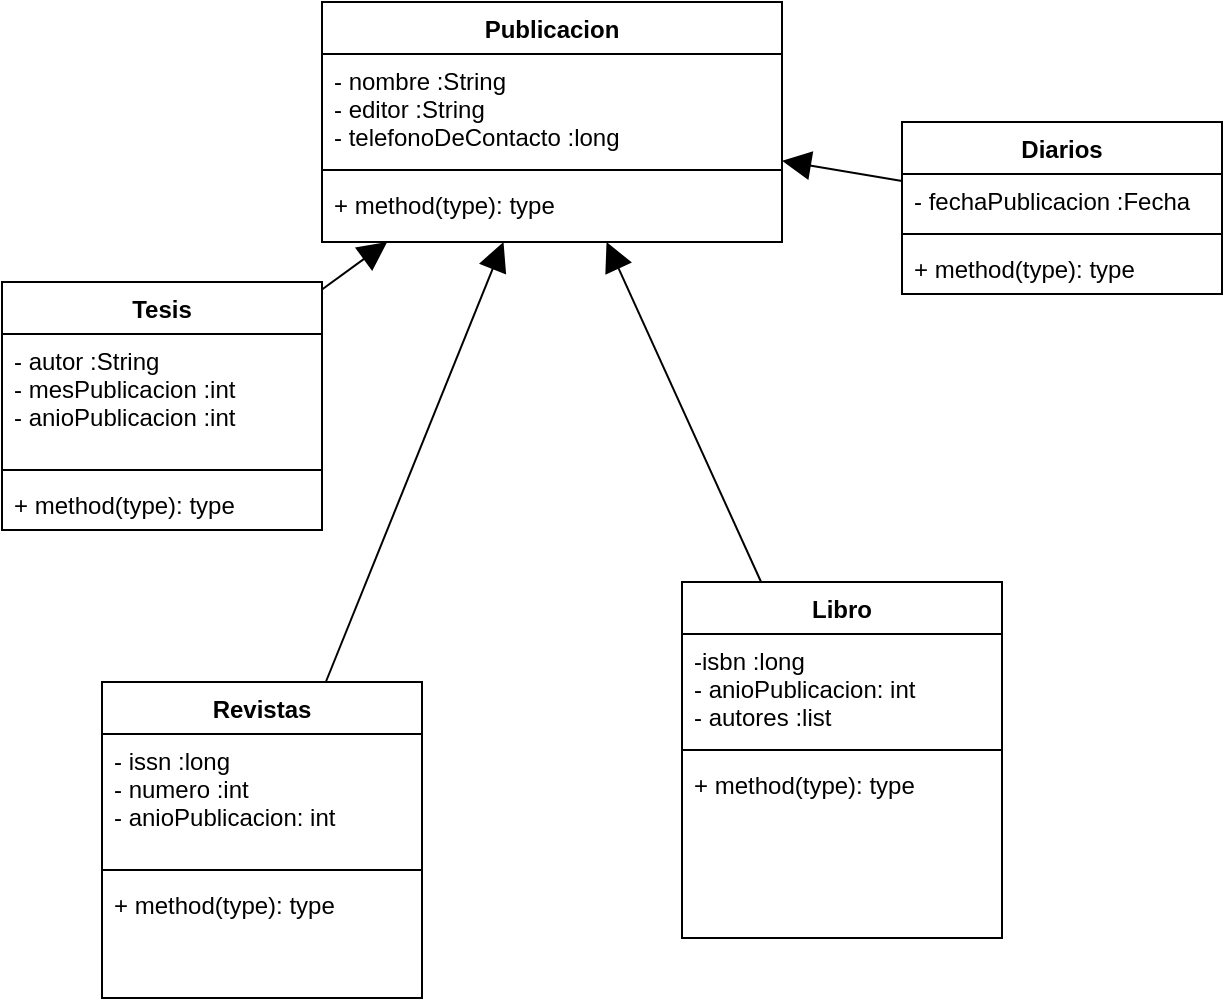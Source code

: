 <mxfile version="20.2.8" type="device"><diagram id="5GCMjgKl97jiFv8uLoBx" name="Página-1"><mxGraphModel dx="649" dy="609" grid="1" gridSize="10" guides="1" tooltips="1" connect="1" arrows="1" fold="1" page="1" pageScale="1" pageWidth="827" pageHeight="1169" math="0" shadow="0"><root><mxCell id="0"/><mxCell id="1" parent="0"/><mxCell id="pTpItS3RFLCfU8oRqBY6-1" value="Publicacion" style="swimlane;fontStyle=1;align=center;verticalAlign=top;childLayout=stackLayout;horizontal=1;startSize=26;horizontalStack=0;resizeParent=1;resizeParentMax=0;resizeLast=0;collapsible=1;marginBottom=0;" vertex="1" parent="1"><mxGeometry x="200" y="50" width="230" height="120" as="geometry"/></mxCell><mxCell id="pTpItS3RFLCfU8oRqBY6-2" value="- nombre :String&#10;- editor :String&#10;- telefonoDeContacto :long" style="text;strokeColor=none;fillColor=none;align=left;verticalAlign=top;spacingLeft=4;spacingRight=4;overflow=hidden;rotatable=0;points=[[0,0.5],[1,0.5]];portConstraint=eastwest;" vertex="1" parent="pTpItS3RFLCfU8oRqBY6-1"><mxGeometry y="26" width="230" height="54" as="geometry"/></mxCell><mxCell id="pTpItS3RFLCfU8oRqBY6-3" value="" style="line;strokeWidth=1;fillColor=none;align=left;verticalAlign=middle;spacingTop=-1;spacingLeft=3;spacingRight=3;rotatable=0;labelPosition=right;points=[];portConstraint=eastwest;strokeColor=inherit;" vertex="1" parent="pTpItS3RFLCfU8oRqBY6-1"><mxGeometry y="80" width="230" height="8" as="geometry"/></mxCell><mxCell id="pTpItS3RFLCfU8oRqBY6-4" value="+ method(type): type" style="text;strokeColor=none;fillColor=none;align=left;verticalAlign=top;spacingLeft=4;spacingRight=4;overflow=hidden;rotatable=0;points=[[0,0.5],[1,0.5]];portConstraint=eastwest;" vertex="1" parent="pTpItS3RFLCfU8oRqBY6-1"><mxGeometry y="88" width="230" height="32" as="geometry"/></mxCell><mxCell id="pTpItS3RFLCfU8oRqBY6-5" value="Revistas" style="swimlane;fontStyle=1;align=center;verticalAlign=top;childLayout=stackLayout;horizontal=1;startSize=26;horizontalStack=0;resizeParent=1;resizeParentMax=0;resizeLast=0;collapsible=1;marginBottom=0;" vertex="1" parent="1"><mxGeometry x="90" y="390" width="160" height="158" as="geometry"/></mxCell><mxCell id="pTpItS3RFLCfU8oRqBY6-6" value="- issn :long&#10;- numero :int&#10;- anioPublicacion: int" style="text;strokeColor=none;fillColor=none;align=left;verticalAlign=top;spacingLeft=4;spacingRight=4;overflow=hidden;rotatable=0;points=[[0,0.5],[1,0.5]];portConstraint=eastwest;" vertex="1" parent="pTpItS3RFLCfU8oRqBY6-5"><mxGeometry y="26" width="160" height="64" as="geometry"/></mxCell><mxCell id="pTpItS3RFLCfU8oRqBY6-7" value="" style="line;strokeWidth=1;fillColor=none;align=left;verticalAlign=middle;spacingTop=-1;spacingLeft=3;spacingRight=3;rotatable=0;labelPosition=right;points=[];portConstraint=eastwest;strokeColor=inherit;" vertex="1" parent="pTpItS3RFLCfU8oRqBY6-5"><mxGeometry y="90" width="160" height="8" as="geometry"/></mxCell><mxCell id="pTpItS3RFLCfU8oRqBY6-8" value="+ method(type): type" style="text;strokeColor=none;fillColor=none;align=left;verticalAlign=top;spacingLeft=4;spacingRight=4;overflow=hidden;rotatable=0;points=[[0,0.5],[1,0.5]];portConstraint=eastwest;" vertex="1" parent="pTpItS3RFLCfU8oRqBY6-5"><mxGeometry y="98" width="160" height="60" as="geometry"/></mxCell><mxCell id="pTpItS3RFLCfU8oRqBY6-9" value="Libro" style="swimlane;fontStyle=1;align=center;verticalAlign=top;childLayout=stackLayout;horizontal=1;startSize=26;horizontalStack=0;resizeParent=1;resizeParentMax=0;resizeLast=0;collapsible=1;marginBottom=0;" vertex="1" parent="1"><mxGeometry x="380" y="340" width="160" height="178" as="geometry"/></mxCell><mxCell id="pTpItS3RFLCfU8oRqBY6-10" value="-isbn :long&#10;- anioPublicacion: int&#10;- autores :list" style="text;strokeColor=none;fillColor=none;align=left;verticalAlign=top;spacingLeft=4;spacingRight=4;overflow=hidden;rotatable=0;points=[[0,0.5],[1,0.5]];portConstraint=eastwest;" vertex="1" parent="pTpItS3RFLCfU8oRqBY6-9"><mxGeometry y="26" width="160" height="54" as="geometry"/></mxCell><mxCell id="pTpItS3RFLCfU8oRqBY6-11" value="" style="line;strokeWidth=1;fillColor=none;align=left;verticalAlign=middle;spacingTop=-1;spacingLeft=3;spacingRight=3;rotatable=0;labelPosition=right;points=[];portConstraint=eastwest;strokeColor=inherit;" vertex="1" parent="pTpItS3RFLCfU8oRqBY6-9"><mxGeometry y="80" width="160" height="8" as="geometry"/></mxCell><mxCell id="pTpItS3RFLCfU8oRqBY6-12" value="+ method(type): type" style="text;strokeColor=none;fillColor=none;align=left;verticalAlign=top;spacingLeft=4;spacingRight=4;overflow=hidden;rotatable=0;points=[[0,0.5],[1,0.5]];portConstraint=eastwest;" vertex="1" parent="pTpItS3RFLCfU8oRqBY6-9"><mxGeometry y="88" width="160" height="90" as="geometry"/></mxCell><mxCell id="pTpItS3RFLCfU8oRqBY6-13" value="Tesis" style="swimlane;fontStyle=1;align=center;verticalAlign=top;childLayout=stackLayout;horizontal=1;startSize=26;horizontalStack=0;resizeParent=1;resizeParentMax=0;resizeLast=0;collapsible=1;marginBottom=0;" vertex="1" parent="1"><mxGeometry x="40" y="190" width="160" height="124" as="geometry"/></mxCell><mxCell id="pTpItS3RFLCfU8oRqBY6-14" value="- autor :String&#10;- mesPublicacion :int&#10;- anioPublicacion :int" style="text;strokeColor=none;fillColor=none;align=left;verticalAlign=top;spacingLeft=4;spacingRight=4;overflow=hidden;rotatable=0;points=[[0,0.5],[1,0.5]];portConstraint=eastwest;" vertex="1" parent="pTpItS3RFLCfU8oRqBY6-13"><mxGeometry y="26" width="160" height="64" as="geometry"/></mxCell><mxCell id="pTpItS3RFLCfU8oRqBY6-15" value="" style="line;strokeWidth=1;fillColor=none;align=left;verticalAlign=middle;spacingTop=-1;spacingLeft=3;spacingRight=3;rotatable=0;labelPosition=right;points=[];portConstraint=eastwest;strokeColor=inherit;" vertex="1" parent="pTpItS3RFLCfU8oRqBY6-13"><mxGeometry y="90" width="160" height="8" as="geometry"/></mxCell><mxCell id="pTpItS3RFLCfU8oRqBY6-16" value="+ method(type): type" style="text;strokeColor=none;fillColor=none;align=left;verticalAlign=top;spacingLeft=4;spacingRight=4;overflow=hidden;rotatable=0;points=[[0,0.5],[1,0.5]];portConstraint=eastwest;" vertex="1" parent="pTpItS3RFLCfU8oRqBY6-13"><mxGeometry y="98" width="160" height="26" as="geometry"/></mxCell><mxCell id="pTpItS3RFLCfU8oRqBY6-17" value="Diarios" style="swimlane;fontStyle=1;align=center;verticalAlign=top;childLayout=stackLayout;horizontal=1;startSize=26;horizontalStack=0;resizeParent=1;resizeParentMax=0;resizeLast=0;collapsible=1;marginBottom=0;" vertex="1" parent="1"><mxGeometry x="490" y="110" width="160" height="86" as="geometry"/></mxCell><mxCell id="pTpItS3RFLCfU8oRqBY6-18" value="- fechaPublicacion :Fecha" style="text;strokeColor=none;fillColor=none;align=left;verticalAlign=top;spacingLeft=4;spacingRight=4;overflow=hidden;rotatable=0;points=[[0,0.5],[1,0.5]];portConstraint=eastwest;" vertex="1" parent="pTpItS3RFLCfU8oRqBY6-17"><mxGeometry y="26" width="160" height="26" as="geometry"/></mxCell><mxCell id="pTpItS3RFLCfU8oRqBY6-19" value="" style="line;strokeWidth=1;fillColor=none;align=left;verticalAlign=middle;spacingTop=-1;spacingLeft=3;spacingRight=3;rotatable=0;labelPosition=right;points=[];portConstraint=eastwest;strokeColor=inherit;" vertex="1" parent="pTpItS3RFLCfU8oRqBY6-17"><mxGeometry y="52" width="160" height="8" as="geometry"/></mxCell><mxCell id="pTpItS3RFLCfU8oRqBY6-20" value="+ method(type): type" style="text;strokeColor=none;fillColor=none;align=left;verticalAlign=top;spacingLeft=4;spacingRight=4;overflow=hidden;rotatable=0;points=[[0,0.5],[1,0.5]];portConstraint=eastwest;" vertex="1" parent="pTpItS3RFLCfU8oRqBY6-17"><mxGeometry y="60" width="160" height="26" as="geometry"/></mxCell><mxCell id="pTpItS3RFLCfU8oRqBY6-26" value="" style="endArrow=block;endFill=1;endSize=12;html=1;rounded=0;" edge="1" parent="1" source="pTpItS3RFLCfU8oRqBY6-9" target="pTpItS3RFLCfU8oRqBY6-1"><mxGeometry width="160" relative="1" as="geometry"><mxPoint x="300" y="270" as="sourcePoint"/><mxPoint x="350" y="220" as="targetPoint"/></mxGeometry></mxCell><mxCell id="pTpItS3RFLCfU8oRqBY6-27" value="" style="endArrow=block;endFill=1;endSize=12;html=1;rounded=0;" edge="1" parent="1" source="pTpItS3RFLCfU8oRqBY6-5" target="pTpItS3RFLCfU8oRqBY6-1"><mxGeometry width="160" relative="1" as="geometry"><mxPoint x="270.864" y="360" as="sourcePoint"/><mxPoint x="219.999" y="220" as="targetPoint"/></mxGeometry></mxCell><mxCell id="pTpItS3RFLCfU8oRqBY6-28" value="" style="endArrow=block;endFill=1;endSize=12;html=1;rounded=0;" edge="1" parent="1" source="pTpItS3RFLCfU8oRqBY6-13" target="pTpItS3RFLCfU8oRqBY6-1"><mxGeometry width="160" relative="1" as="geometry"><mxPoint x="110.864" y="190" as="sourcePoint"/><mxPoint x="59.999" y="50" as="targetPoint"/></mxGeometry></mxCell><mxCell id="pTpItS3RFLCfU8oRqBY6-29" value="" style="endArrow=block;endFill=1;endSize=12;html=1;rounded=0;" edge="1" parent="1" source="pTpItS3RFLCfU8oRqBY6-17" target="pTpItS3RFLCfU8oRqBY6-1"><mxGeometry width="160" relative="1" as="geometry"><mxPoint x="560.864" y="199" as="sourcePoint"/><mxPoint x="509.999" y="59" as="targetPoint"/></mxGeometry></mxCell></root></mxGraphModel></diagram></mxfile>